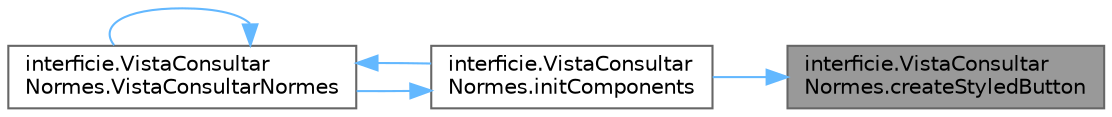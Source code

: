 digraph "interficie.VistaConsultarNormes.createStyledButton"
{
 // INTERACTIVE_SVG=YES
 // LATEX_PDF_SIZE
  bgcolor="transparent";
  edge [fontname=Helvetica,fontsize=10,labelfontname=Helvetica,labelfontsize=10];
  node [fontname=Helvetica,fontsize=10,shape=box,height=0.2,width=0.4];
  rankdir="RL";
  Node1 [id="Node000001",label="interficie.VistaConsultar\lNormes.createStyledButton",height=0.2,width=0.4,color="gray40", fillcolor="grey60", style="filled", fontcolor="black",tooltip="Crea un botó estilitzat amb comportament visual quan el ratolí entra i surt."];
  Node1 -> Node2 [id="edge1_Node000001_Node000002",dir="back",color="steelblue1",style="solid",tooltip=" "];
  Node2 [id="Node000002",label="interficie.VistaConsultar\lNormes.initComponents",height=0.2,width=0.4,color="grey40", fillcolor="white", style="filled",URL="$classinterficie_1_1_vista_consultar_normes.html#aa2b3d841acae7945dad388f04b002967",tooltip="Inicialitza els components gràfics de la vista."];
  Node2 -> Node3 [id="edge2_Node000002_Node000003",dir="back",color="steelblue1",style="solid",tooltip=" "];
  Node3 [id="Node000003",label="interficie.VistaConsultar\lNormes.VistaConsultarNormes",height=0.2,width=0.4,color="grey40", fillcolor="white", style="filled",URL="$classinterficie_1_1_vista_consultar_normes.html#adfd2eba4d3f7f6f2d67a1655b14be2de",tooltip="Constructora."];
  Node3 -> Node2 [id="edge3_Node000003_Node000002",dir="back",color="steelblue1",style="solid",tooltip=" "];
  Node3 -> Node3 [id="edge4_Node000003_Node000003",dir="back",color="steelblue1",style="solid",tooltip=" "];
}
